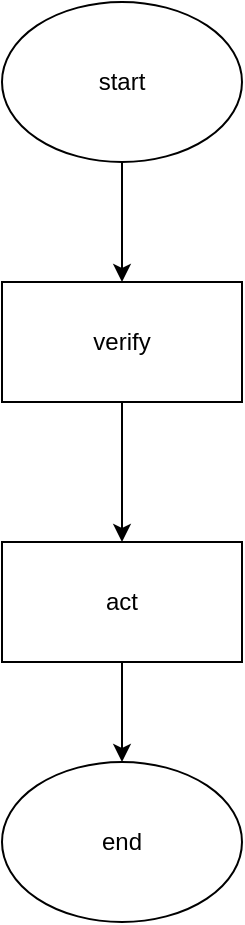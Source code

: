 <mxfile version="20.0.3" type="github">
  <diagram id="UL4M6Joez9CyyY7rrlxm" name="Page-1">
    <mxGraphModel dx="1134" dy="764" grid="1" gridSize="10" guides="1" tooltips="1" connect="1" arrows="1" fold="1" page="1" pageScale="1" pageWidth="827" pageHeight="1169" math="0" shadow="0">
      <root>
        <mxCell id="0" />
        <mxCell id="1" parent="0" />
        <mxCell id="15NFJCJFFs9cSIgxkfOG-5" style="edgeStyle=orthogonalEdgeStyle;rounded=0;orthogonalLoop=1;jettySize=auto;html=1;exitX=0.5;exitY=1;exitDx=0;exitDy=0;" edge="1" parent="1" source="15NFJCJFFs9cSIgxkfOG-1" target="15NFJCJFFs9cSIgxkfOG-2">
          <mxGeometry relative="1" as="geometry" />
        </mxCell>
        <mxCell id="15NFJCJFFs9cSIgxkfOG-1" value="start" style="ellipse;whiteSpace=wrap;html=1;" vertex="1" parent="1">
          <mxGeometry x="180" y="90" width="120" height="80" as="geometry" />
        </mxCell>
        <mxCell id="15NFJCJFFs9cSIgxkfOG-6" style="edgeStyle=orthogonalEdgeStyle;rounded=0;orthogonalLoop=1;jettySize=auto;html=1;exitX=0.5;exitY=1;exitDx=0;exitDy=0;entryX=0.5;entryY=0;entryDx=0;entryDy=0;" edge="1" parent="1" source="15NFJCJFFs9cSIgxkfOG-2" target="15NFJCJFFs9cSIgxkfOG-3">
          <mxGeometry relative="1" as="geometry" />
        </mxCell>
        <mxCell id="15NFJCJFFs9cSIgxkfOG-2" value="verify" style="rounded=0;whiteSpace=wrap;html=1;" vertex="1" parent="1">
          <mxGeometry x="180" y="230" width="120" height="60" as="geometry" />
        </mxCell>
        <mxCell id="15NFJCJFFs9cSIgxkfOG-7" style="edgeStyle=orthogonalEdgeStyle;rounded=0;orthogonalLoop=1;jettySize=auto;html=1;exitX=0.5;exitY=1;exitDx=0;exitDy=0;entryX=0.5;entryY=0;entryDx=0;entryDy=0;" edge="1" parent="1" source="15NFJCJFFs9cSIgxkfOG-3" target="15NFJCJFFs9cSIgxkfOG-4">
          <mxGeometry relative="1" as="geometry" />
        </mxCell>
        <mxCell id="15NFJCJFFs9cSIgxkfOG-3" value="act" style="rounded=0;whiteSpace=wrap;html=1;" vertex="1" parent="1">
          <mxGeometry x="180" y="360" width="120" height="60" as="geometry" />
        </mxCell>
        <mxCell id="15NFJCJFFs9cSIgxkfOG-4" value="end" style="ellipse;whiteSpace=wrap;html=1;" vertex="1" parent="1">
          <mxGeometry x="180" y="470" width="120" height="80" as="geometry" />
        </mxCell>
      </root>
    </mxGraphModel>
  </diagram>
</mxfile>
